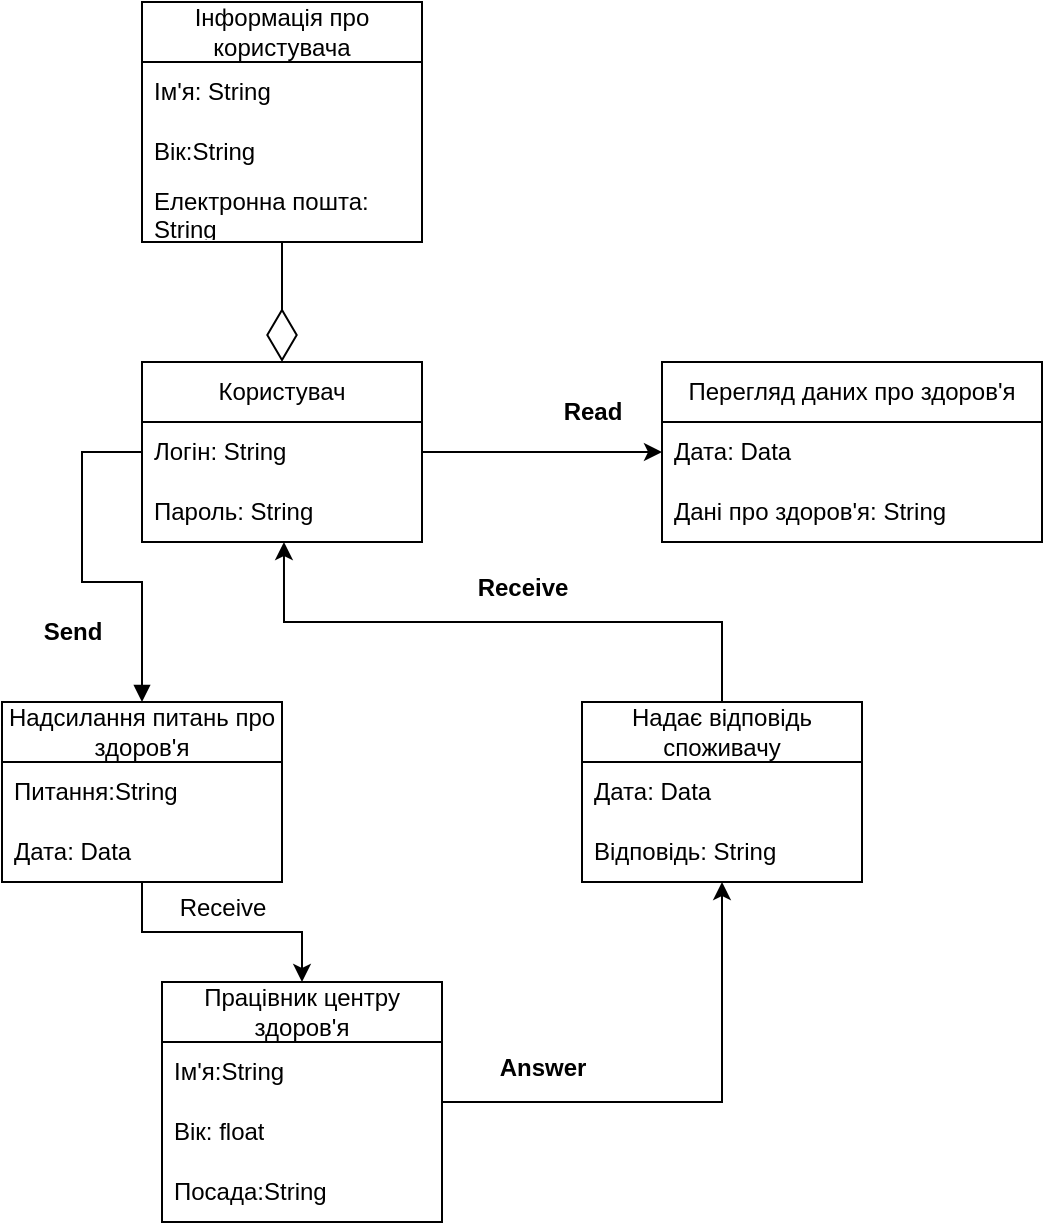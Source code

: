 <mxfile version="22.0.4" type="device">
  <diagram name="Page-1" id="9f46799a-70d6-7492-0946-bef42562c5a5">
    <mxGraphModel dx="712" dy="745" grid="1" gridSize="10" guides="1" tooltips="1" connect="1" arrows="1" fold="1" page="1" pageScale="1" pageWidth="1100" pageHeight="850" background="none" math="0" shadow="0">
      <root>
        <mxCell id="0" />
        <mxCell id="1" parent="0" />
        <mxCell id="9bia1SHxIzR9saYs0n-D-1" value="Перегляд даних про здоров&#39;я" style="swimlane;fontStyle=0;childLayout=stackLayout;horizontal=1;startSize=30;horizontalStack=0;resizeParent=1;resizeParentMax=0;resizeLast=0;collapsible=1;marginBottom=0;whiteSpace=wrap;html=1;" vertex="1" parent="1">
          <mxGeometry x="330" y="250" width="190" height="90" as="geometry" />
        </mxCell>
        <mxCell id="9bia1SHxIzR9saYs0n-D-2" value="Дата: Data" style="text;strokeColor=none;fillColor=none;align=left;verticalAlign=middle;spacingLeft=4;spacingRight=4;overflow=hidden;points=[[0,0.5],[1,0.5]];portConstraint=eastwest;rotatable=0;whiteSpace=wrap;html=1;" vertex="1" parent="9bia1SHxIzR9saYs0n-D-1">
          <mxGeometry y="30" width="190" height="30" as="geometry" />
        </mxCell>
        <mxCell id="9bia1SHxIzR9saYs0n-D-4" value="Дані про здоров&#39;я: String" style="text;strokeColor=none;fillColor=none;align=left;verticalAlign=middle;spacingLeft=4;spacingRight=4;overflow=hidden;points=[[0,0.5],[1,0.5]];portConstraint=eastwest;rotatable=0;whiteSpace=wrap;html=1;" vertex="1" parent="9bia1SHxIzR9saYs0n-D-1">
          <mxGeometry y="60" width="190" height="30" as="geometry" />
        </mxCell>
        <mxCell id="9bia1SHxIzR9saYs0n-D-5" value="Користувач" style="swimlane;fontStyle=0;childLayout=stackLayout;horizontal=1;startSize=30;horizontalStack=0;resizeParent=1;resizeParentMax=0;resizeLast=0;collapsible=1;marginBottom=0;whiteSpace=wrap;html=1;" vertex="1" parent="1">
          <mxGeometry x="70" y="250" width="140" height="90" as="geometry" />
        </mxCell>
        <mxCell id="9bia1SHxIzR9saYs0n-D-6" value="Логін: String" style="text;strokeColor=none;fillColor=none;align=left;verticalAlign=middle;spacingLeft=4;spacingRight=4;overflow=hidden;points=[[0,0.5],[1,0.5]];portConstraint=eastwest;rotatable=0;whiteSpace=wrap;html=1;" vertex="1" parent="9bia1SHxIzR9saYs0n-D-5">
          <mxGeometry y="30" width="140" height="30" as="geometry" />
        </mxCell>
        <mxCell id="9bia1SHxIzR9saYs0n-D-8" value="Пароль:&amp;nbsp;String " style="text;strokeColor=none;fillColor=none;align=left;verticalAlign=middle;spacingLeft=4;spacingRight=4;overflow=hidden;points=[[0,0.5],[1,0.5]];portConstraint=eastwest;rotatable=0;whiteSpace=wrap;html=1;" vertex="1" parent="9bia1SHxIzR9saYs0n-D-5">
          <mxGeometry y="60" width="140" height="30" as="geometry" />
        </mxCell>
        <mxCell id="9bia1SHxIzR9saYs0n-D-9" value="Інформація про користувача" style="swimlane;fontStyle=0;childLayout=stackLayout;horizontal=1;startSize=30;horizontalStack=0;resizeParent=1;resizeParentMax=0;resizeLast=0;collapsible=1;marginBottom=0;whiteSpace=wrap;html=1;" vertex="1" parent="1">
          <mxGeometry x="70" y="70" width="140" height="120" as="geometry" />
        </mxCell>
        <mxCell id="9bia1SHxIzR9saYs0n-D-10" value="Ім&#39;я: String" style="text;strokeColor=none;fillColor=none;align=left;verticalAlign=middle;spacingLeft=4;spacingRight=4;overflow=hidden;points=[[0,0.5],[1,0.5]];portConstraint=eastwest;rotatable=0;whiteSpace=wrap;html=1;" vertex="1" parent="9bia1SHxIzR9saYs0n-D-9">
          <mxGeometry y="30" width="140" height="30" as="geometry" />
        </mxCell>
        <mxCell id="9bia1SHxIzR9saYs0n-D-12" value="Вік:String" style="text;strokeColor=none;fillColor=none;align=left;verticalAlign=middle;spacingLeft=4;spacingRight=4;overflow=hidden;points=[[0,0.5],[1,0.5]];portConstraint=eastwest;rotatable=0;whiteSpace=wrap;html=1;" vertex="1" parent="9bia1SHxIzR9saYs0n-D-9">
          <mxGeometry y="60" width="140" height="30" as="geometry" />
        </mxCell>
        <mxCell id="9bia1SHxIzR9saYs0n-D-24" value="Електронна пошта: String" style="text;strokeColor=none;fillColor=none;align=left;verticalAlign=middle;spacingLeft=4;spacingRight=4;overflow=hidden;points=[[0,0.5],[1,0.5]];portConstraint=eastwest;rotatable=0;whiteSpace=wrap;html=1;" vertex="1" parent="9bia1SHxIzR9saYs0n-D-9">
          <mxGeometry y="90" width="140" height="30" as="geometry" />
        </mxCell>
        <mxCell id="9bia1SHxIzR9saYs0n-D-43" style="edgeStyle=orthogonalEdgeStyle;rounded=0;orthogonalLoop=1;jettySize=auto;html=1;exitX=1;exitY=0.5;exitDx=0;exitDy=0;entryX=0.5;entryY=1;entryDx=0;entryDy=0;" edge="1" parent="1" source="9bia1SHxIzR9saYs0n-D-14" target="9bia1SHxIzR9saYs0n-D-28">
          <mxGeometry relative="1" as="geometry" />
        </mxCell>
        <mxCell id="9bia1SHxIzR9saYs0n-D-14" value="Працівник центру здоров&#39;я" style="swimlane;fontStyle=0;childLayout=stackLayout;horizontal=1;startSize=30;horizontalStack=0;resizeParent=1;resizeParentMax=0;resizeLast=0;collapsible=1;marginBottom=0;whiteSpace=wrap;html=1;" vertex="1" parent="1">
          <mxGeometry x="80" y="560" width="140" height="120" as="geometry" />
        </mxCell>
        <mxCell id="9bia1SHxIzR9saYs0n-D-16" value="Ім&#39;я:String" style="text;strokeColor=none;fillColor=none;align=left;verticalAlign=middle;spacingLeft=4;spacingRight=4;overflow=hidden;points=[[0,0.5],[1,0.5]];portConstraint=eastwest;rotatable=0;whiteSpace=wrap;html=1;" vertex="1" parent="9bia1SHxIzR9saYs0n-D-14">
          <mxGeometry y="30" width="140" height="30" as="geometry" />
        </mxCell>
        <mxCell id="9bia1SHxIzR9saYs0n-D-17" value="Вік: float" style="text;strokeColor=none;fillColor=none;align=left;verticalAlign=middle;spacingLeft=4;spacingRight=4;overflow=hidden;points=[[0,0.5],[1,0.5]];portConstraint=eastwest;rotatable=0;whiteSpace=wrap;html=1;" vertex="1" parent="9bia1SHxIzR9saYs0n-D-14">
          <mxGeometry y="60" width="140" height="30" as="geometry" />
        </mxCell>
        <mxCell id="9bia1SHxIzR9saYs0n-D-33" value="Посада:String" style="text;strokeColor=none;fillColor=none;align=left;verticalAlign=middle;spacingLeft=4;spacingRight=4;overflow=hidden;points=[[0,0.5],[1,0.5]];portConstraint=eastwest;rotatable=0;whiteSpace=wrap;html=1;" vertex="1" parent="9bia1SHxIzR9saYs0n-D-14">
          <mxGeometry y="90" width="140" height="30" as="geometry" />
        </mxCell>
        <mxCell id="9bia1SHxIzR9saYs0n-D-45" style="edgeStyle=orthogonalEdgeStyle;rounded=0;orthogonalLoop=1;jettySize=auto;html=1;entryX=0.5;entryY=0;entryDx=0;entryDy=0;" edge="1" parent="1" source="9bia1SHxIzR9saYs0n-D-25" target="9bia1SHxIzR9saYs0n-D-14">
          <mxGeometry relative="1" as="geometry" />
        </mxCell>
        <mxCell id="9bia1SHxIzR9saYs0n-D-25" value="Надсилання питань про здоров&#39;я" style="swimlane;fontStyle=0;childLayout=stackLayout;horizontal=1;startSize=30;horizontalStack=0;resizeParent=1;resizeParentMax=0;resizeLast=0;collapsible=1;marginBottom=0;whiteSpace=wrap;html=1;" vertex="1" parent="1">
          <mxGeometry y="420" width="140" height="90" as="geometry" />
        </mxCell>
        <mxCell id="9bia1SHxIzR9saYs0n-D-26" value="Питання:String" style="text;strokeColor=none;fillColor=none;align=left;verticalAlign=middle;spacingLeft=4;spacingRight=4;overflow=hidden;points=[[0,0.5],[1,0.5]];portConstraint=eastwest;rotatable=0;whiteSpace=wrap;html=1;" vertex="1" parent="9bia1SHxIzR9saYs0n-D-25">
          <mxGeometry y="30" width="140" height="30" as="geometry" />
        </mxCell>
        <mxCell id="9bia1SHxIzR9saYs0n-D-34" value="Дата: Data" style="text;strokeColor=none;fillColor=none;align=left;verticalAlign=middle;spacingLeft=4;spacingRight=4;overflow=hidden;points=[[0,0.5],[1,0.5]];portConstraint=eastwest;rotatable=0;whiteSpace=wrap;html=1;" vertex="1" parent="9bia1SHxIzR9saYs0n-D-25">
          <mxGeometry y="60" width="140" height="30" as="geometry" />
        </mxCell>
        <mxCell id="9bia1SHxIzR9saYs0n-D-28" value="Надає відповідь споживачу" style="swimlane;fontStyle=0;childLayout=stackLayout;horizontal=1;startSize=30;horizontalStack=0;resizeParent=1;resizeParentMax=0;resizeLast=0;collapsible=1;marginBottom=0;whiteSpace=wrap;html=1;" vertex="1" parent="1">
          <mxGeometry x="290" y="420" width="140" height="90" as="geometry" />
        </mxCell>
        <mxCell id="9bia1SHxIzR9saYs0n-D-32" value="Дата: Data" style="text;strokeColor=none;fillColor=none;align=left;verticalAlign=middle;spacingLeft=4;spacingRight=4;overflow=hidden;points=[[0,0.5],[1,0.5]];portConstraint=eastwest;rotatable=0;whiteSpace=wrap;html=1;" vertex="1" parent="9bia1SHxIzR9saYs0n-D-28">
          <mxGeometry y="30" width="140" height="30" as="geometry" />
        </mxCell>
        <mxCell id="9bia1SHxIzR9saYs0n-D-31" value="Відповідь: String" style="text;strokeColor=none;fillColor=none;align=left;verticalAlign=middle;spacingLeft=4;spacingRight=4;overflow=hidden;points=[[0,0.5],[1,0.5]];portConstraint=eastwest;rotatable=0;whiteSpace=wrap;html=1;" vertex="1" parent="9bia1SHxIzR9saYs0n-D-28">
          <mxGeometry y="60" width="140" height="30" as="geometry" />
        </mxCell>
        <mxCell id="9bia1SHxIzR9saYs0n-D-36" value="" style="endArrow=diamondThin;endFill=0;endSize=24;html=1;rounded=0;entryX=0.5;entryY=0;entryDx=0;entryDy=0;exitX=0.5;exitY=1;exitDx=0;exitDy=0;" edge="1" parent="1" source="9bia1SHxIzR9saYs0n-D-9" target="9bia1SHxIzR9saYs0n-D-5">
          <mxGeometry width="160" relative="1" as="geometry">
            <mxPoint x="270" y="420" as="sourcePoint" />
            <mxPoint x="430" y="420" as="targetPoint" />
          </mxGeometry>
        </mxCell>
        <mxCell id="9bia1SHxIzR9saYs0n-D-37" value="" style="endArrow=classic;html=1;rounded=0;entryX=0;entryY=0.5;entryDx=0;entryDy=0;exitX=1;exitY=0.5;exitDx=0;exitDy=0;" edge="1" parent="1" source="9bia1SHxIzR9saYs0n-D-5" target="9bia1SHxIzR9saYs0n-D-2">
          <mxGeometry width="50" height="50" relative="1" as="geometry">
            <mxPoint x="330" y="450" as="sourcePoint" />
            <mxPoint x="380" y="400" as="targetPoint" />
          </mxGeometry>
        </mxCell>
        <mxCell id="9bia1SHxIzR9saYs0n-D-38" value="&lt;b&gt;Read&lt;br&gt;&lt;/b&gt;" style="text;html=1;align=center;verticalAlign=middle;resizable=0;points=[];autosize=1;strokeColor=none;fillColor=none;" vertex="1" parent="1">
          <mxGeometry x="270" y="260" width="50" height="30" as="geometry" />
        </mxCell>
        <mxCell id="9bia1SHxIzR9saYs0n-D-41" value="" style="html=1;verticalAlign=bottom;endArrow=block;curved=0;rounded=0;entryX=0.5;entryY=0;entryDx=0;entryDy=0;exitX=0;exitY=0.5;exitDx=0;exitDy=0;" edge="1" parent="1" source="9bia1SHxIzR9saYs0n-D-6" target="9bia1SHxIzR9saYs0n-D-25">
          <mxGeometry width="80" relative="1" as="geometry">
            <mxPoint x="310" y="420" as="sourcePoint" />
            <mxPoint x="390" y="420" as="targetPoint" />
            <Array as="points">
              <mxPoint x="40" y="295" />
              <mxPoint x="40" y="360" />
              <mxPoint x="70" y="360" />
            </Array>
          </mxGeometry>
        </mxCell>
        <mxCell id="9bia1SHxIzR9saYs0n-D-42" value="&lt;b&gt;Send&lt;br&gt;&lt;/b&gt;" style="text;html=1;align=center;verticalAlign=middle;resizable=0;points=[];autosize=1;strokeColor=none;fillColor=none;rotation=0;" vertex="1" parent="1">
          <mxGeometry x="10" y="370" width="50" height="30" as="geometry" />
        </mxCell>
        <mxCell id="9bia1SHxIzR9saYs0n-D-44" value="&lt;b&gt;Answer&lt;/b&gt;" style="text;html=1;align=center;verticalAlign=middle;resizable=0;points=[];autosize=1;strokeColor=none;fillColor=none;" vertex="1" parent="1">
          <mxGeometry x="235" y="588" width="70" height="30" as="geometry" />
        </mxCell>
        <mxCell id="9bia1SHxIzR9saYs0n-D-46" value="Receive" style="text;html=1;align=center;verticalAlign=middle;resizable=0;points=[];autosize=1;strokeColor=none;fillColor=none;" vertex="1" parent="1">
          <mxGeometry x="75" y="508" width="70" height="30" as="geometry" />
        </mxCell>
        <mxCell id="9bia1SHxIzR9saYs0n-D-47" style="edgeStyle=orthogonalEdgeStyle;rounded=0;orthogonalLoop=1;jettySize=auto;html=1;exitX=0.5;exitY=0;exitDx=0;exitDy=0;entryX=0.507;entryY=1;entryDx=0;entryDy=0;entryPerimeter=0;" edge="1" parent="1" source="9bia1SHxIzR9saYs0n-D-28" target="9bia1SHxIzR9saYs0n-D-8">
          <mxGeometry relative="1" as="geometry" />
        </mxCell>
        <mxCell id="9bia1SHxIzR9saYs0n-D-48" value="&lt;b&gt;Receive&lt;/b&gt;" style="text;html=1;align=center;verticalAlign=middle;resizable=0;points=[];autosize=1;strokeColor=none;fillColor=none;" vertex="1" parent="1">
          <mxGeometry x="225" y="348" width="70" height="30" as="geometry" />
        </mxCell>
      </root>
    </mxGraphModel>
  </diagram>
</mxfile>
